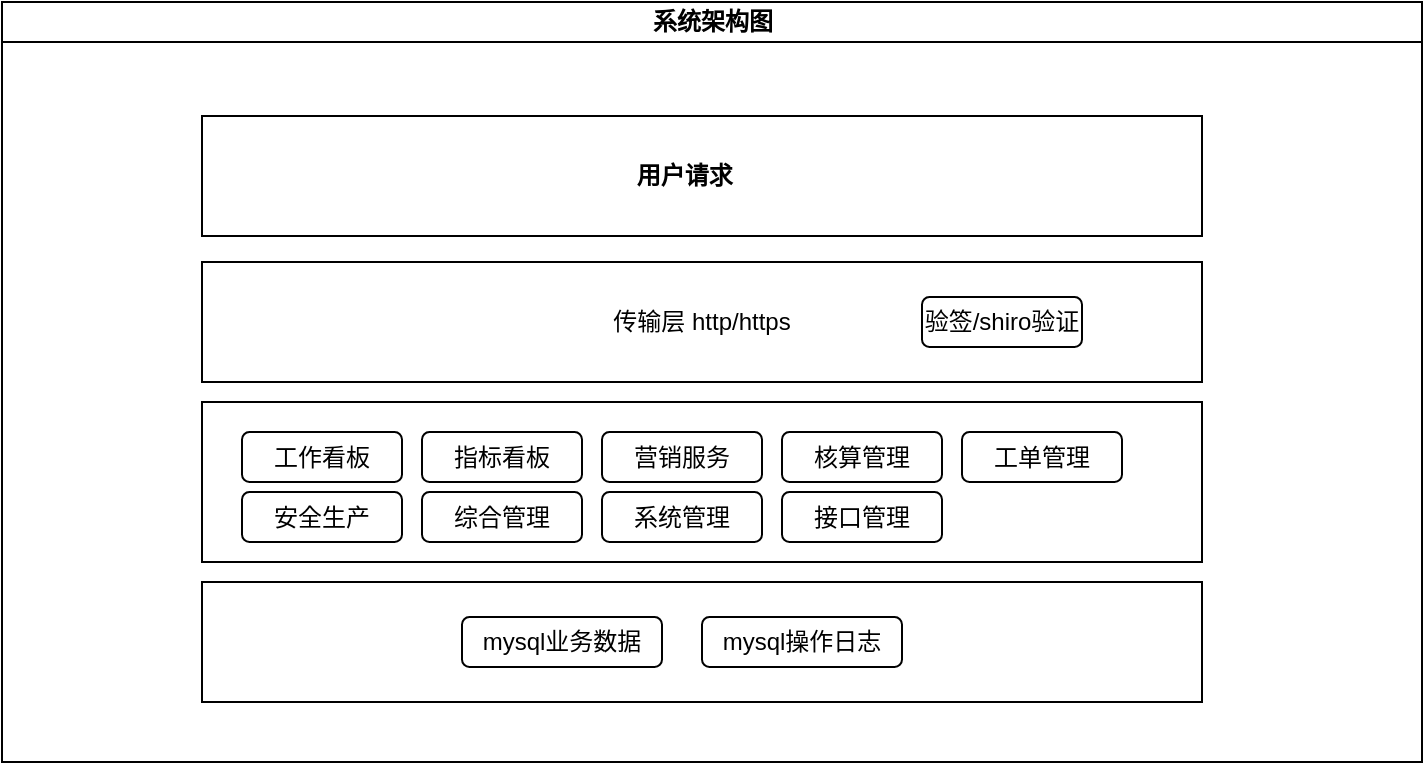 <mxfile version="20.2.3" type="github">
  <diagram id="prtHgNgQTEPvFCAcTncT" name="Page-1">
    <mxGraphModel dx="782" dy="428" grid="1" gridSize="10" guides="1" tooltips="1" connect="1" arrows="1" fold="1" page="1" pageScale="1" pageWidth="827" pageHeight="1169" math="0" shadow="0">
      <root>
        <mxCell id="0" />
        <mxCell id="1" parent="0" />
        <mxCell id="dNxyNK7c78bLwvsdeMH5-11" value="系统架构图" style="swimlane;html=1;startSize=20;horizontal=1;containerType=tree;glass=0;" parent="1" vertex="1">
          <mxGeometry x="40" y="83" width="710" height="380" as="geometry" />
        </mxCell>
        <UserObject label="&amp;nbsp; &amp;nbsp; &amp;nbsp; &amp;nbsp; &amp;nbsp; &amp;nbsp; &amp;nbsp; &amp;nbsp; &amp;nbsp; &amp;nbsp; &amp;nbsp; &amp;nbsp; &amp;nbsp; &amp;nbsp; &amp;nbsp; &amp;nbsp; &amp;nbsp; &amp;nbsp; &amp;nbsp; &amp;nbsp; &amp;nbsp; &amp;nbsp; &amp;nbsp; &amp;nbsp; &amp;nbsp;用户请求" name="Tessa Miller" position="CFO" location="Office 1" email="me@example.com" placeholders="1" link="https://www.draw.io" id="dNxyNK7c78bLwvsdeMH5-12">
          <mxCell style="label;image=https://cdn3.iconfinder.com/data/icons/user-avatars-1/512/users-3-128.png;whiteSpace=wrap;html=1;rounded=0;glass=0;treeMoving=1;treeFolding=1;" parent="dNxyNK7c78bLwvsdeMH5-11" vertex="1">
            <mxGeometry x="100" y="57" width="500" height="60" as="geometry" />
          </mxCell>
        </UserObject>
        <mxCell id="PS00Z6VgK2i5Oi5bPEkg-2" value="传输层 http/https" style="rounded=0;whiteSpace=wrap;html=1;" vertex="1" parent="dNxyNK7c78bLwvsdeMH5-11">
          <mxGeometry x="100" y="130" width="500" height="60" as="geometry" />
        </mxCell>
        <mxCell id="PS00Z6VgK2i5Oi5bPEkg-6" value="" style="rounded=0;whiteSpace=wrap;html=1;" vertex="1" parent="dNxyNK7c78bLwvsdeMH5-11">
          <mxGeometry x="100" y="200" width="500" height="80" as="geometry" />
        </mxCell>
        <mxCell id="PS00Z6VgK2i5Oi5bPEkg-7" value="&lt;span style=&quot;color: rgba(0, 0, 0, 0); font-family: monospace; font-size: 0px; text-align: start;&quot;&gt;%3CmxGraphModel%3E%3Croot%3E%3CmxCell%20id%3D%220%22%2F%3E%3CmxCell%20id%3D%221%22%20parent%3D%220%22%2F%3E%3CmxCell%20id%3D%222%22%20value%3D%22%E5%B7%A5%E5%8D%95%E7%AE%A1%E7%90%86%22%20style%3D%22rounded%3D1%3BwhiteSpace%3Dwrap%3Bhtml%3D1%3B%22%20vertex%3D%221%22%20parent%3D%221%22%3E%3CmxGeometry%20x%3D%22520%22%20y%3D%22298%22%20width%3D%2280%22%20height%3D%2225%22%20as%3D%22geometry%22%2F%3E%3C%2FmxCell%3E%3C%2Froot%3E%3C%2FmxGraphModel%3E&lt;/span&gt;" style="rounded=0;whiteSpace=wrap;html=1;" vertex="1" parent="dNxyNK7c78bLwvsdeMH5-11">
          <mxGeometry x="100" y="290" width="500" height="60" as="geometry" />
        </mxCell>
        <mxCell id="PS00Z6VgK2i5Oi5bPEkg-8" value="工作看板" style="rounded=1;whiteSpace=wrap;html=1;" vertex="1" parent="dNxyNK7c78bLwvsdeMH5-11">
          <mxGeometry x="120" y="215" width="80" height="25" as="geometry" />
        </mxCell>
        <mxCell id="PS00Z6VgK2i5Oi5bPEkg-9" value="指标看板" style="rounded=1;whiteSpace=wrap;html=1;" vertex="1" parent="dNxyNK7c78bLwvsdeMH5-11">
          <mxGeometry x="210" y="215" width="80" height="25" as="geometry" />
        </mxCell>
        <mxCell id="PS00Z6VgK2i5Oi5bPEkg-10" value="营销服务" style="rounded=1;whiteSpace=wrap;html=1;" vertex="1" parent="dNxyNK7c78bLwvsdeMH5-11">
          <mxGeometry x="300" y="215" width="80" height="25" as="geometry" />
        </mxCell>
        <mxCell id="PS00Z6VgK2i5Oi5bPEkg-11" value="核算管理" style="rounded=1;whiteSpace=wrap;html=1;" vertex="1" parent="dNxyNK7c78bLwvsdeMH5-11">
          <mxGeometry x="390" y="215" width="80" height="25" as="geometry" />
        </mxCell>
        <mxCell id="PS00Z6VgK2i5Oi5bPEkg-12" value="工单管理" style="rounded=1;whiteSpace=wrap;html=1;" vertex="1" parent="dNxyNK7c78bLwvsdeMH5-11">
          <mxGeometry x="480" y="215" width="80" height="25" as="geometry" />
        </mxCell>
        <mxCell id="PS00Z6VgK2i5Oi5bPEkg-14" value="安全生产" style="rounded=1;whiteSpace=wrap;html=1;" vertex="1" parent="dNxyNK7c78bLwvsdeMH5-11">
          <mxGeometry x="120" y="245" width="80" height="25" as="geometry" />
        </mxCell>
        <mxCell id="PS00Z6VgK2i5Oi5bPEkg-15" value="综合管理" style="rounded=1;whiteSpace=wrap;html=1;" vertex="1" parent="dNxyNK7c78bLwvsdeMH5-11">
          <mxGeometry x="210" y="245" width="80" height="25" as="geometry" />
        </mxCell>
        <mxCell id="PS00Z6VgK2i5Oi5bPEkg-16" value="系统管理" style="rounded=1;whiteSpace=wrap;html=1;" vertex="1" parent="dNxyNK7c78bLwvsdeMH5-11">
          <mxGeometry x="300" y="245" width="80" height="25" as="geometry" />
        </mxCell>
        <mxCell id="PS00Z6VgK2i5Oi5bPEkg-17" value="接口管理" style="rounded=1;whiteSpace=wrap;html=1;" vertex="1" parent="dNxyNK7c78bLwvsdeMH5-11">
          <mxGeometry x="390" y="245" width="80" height="25" as="geometry" />
        </mxCell>
        <mxCell id="PS00Z6VgK2i5Oi5bPEkg-18" value="mysql业务数据" style="rounded=1;whiteSpace=wrap;html=1;" vertex="1" parent="dNxyNK7c78bLwvsdeMH5-11">
          <mxGeometry x="230" y="307.5" width="100" height="25" as="geometry" />
        </mxCell>
        <mxCell id="PS00Z6VgK2i5Oi5bPEkg-19" value="验签/shiro验证" style="rounded=1;whiteSpace=wrap;html=1;" vertex="1" parent="dNxyNK7c78bLwvsdeMH5-11">
          <mxGeometry x="460" y="147.5" width="80" height="25" as="geometry" />
        </mxCell>
        <mxCell id="PS00Z6VgK2i5Oi5bPEkg-20" value="mysql操作日志" style="rounded=1;whiteSpace=wrap;html=1;" vertex="1" parent="dNxyNK7c78bLwvsdeMH5-11">
          <mxGeometry x="350" y="307.5" width="100" height="25" as="geometry" />
        </mxCell>
      </root>
    </mxGraphModel>
  </diagram>
</mxfile>
